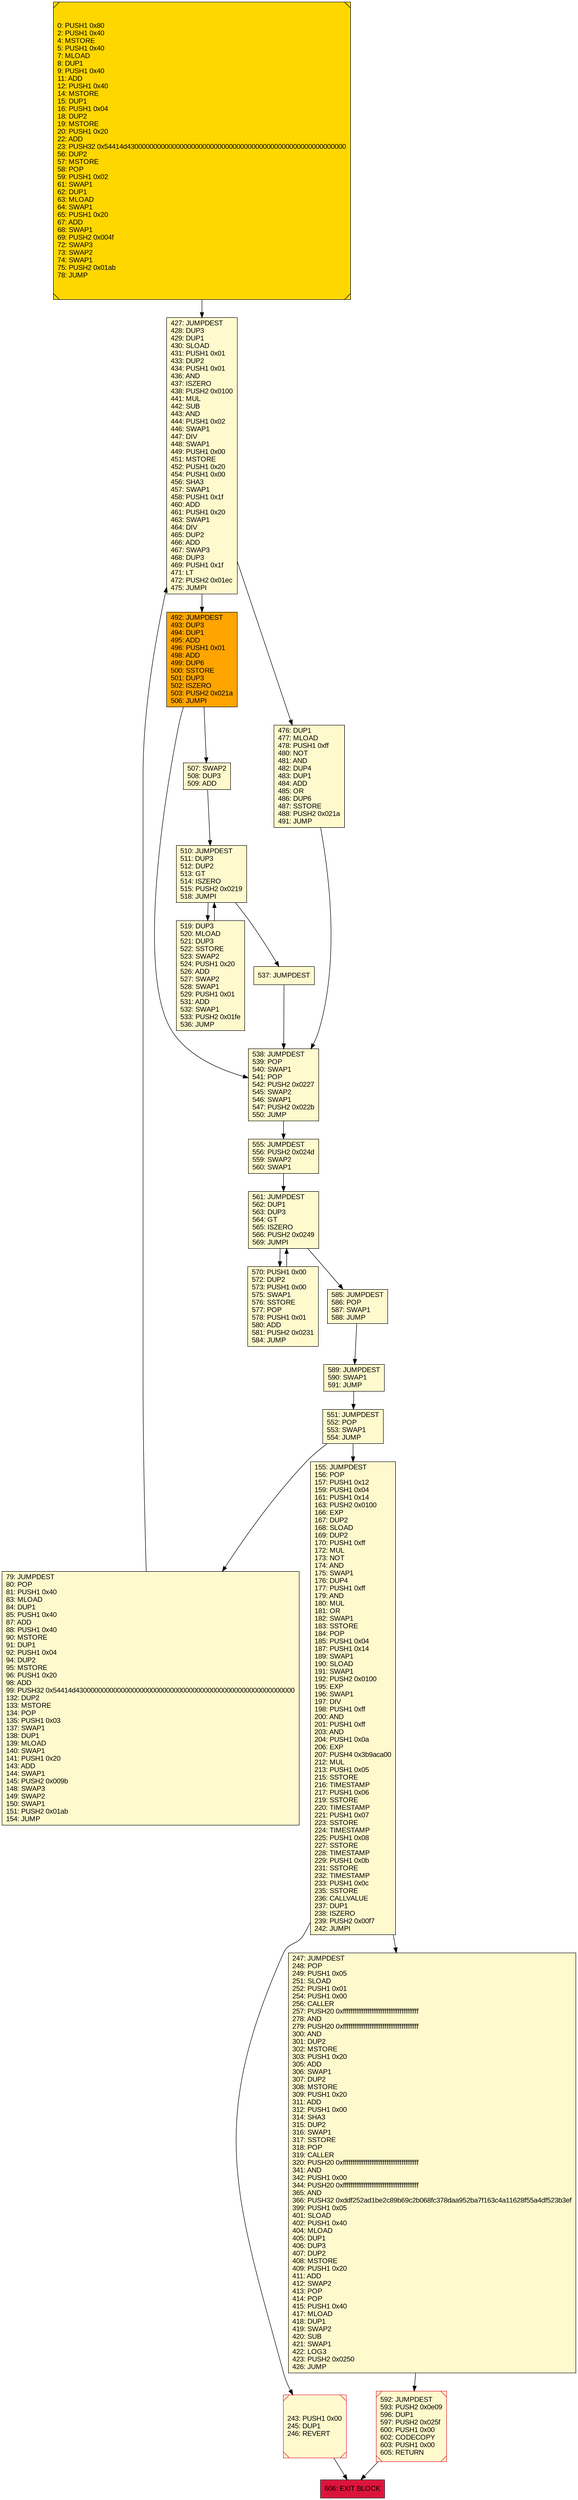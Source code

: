 digraph G {
bgcolor=transparent rankdir=UD;
node [shape=box style=filled color=black fillcolor=white fontname=arial fontcolor=black];
0 [label="0: PUSH1 0x80\l2: PUSH1 0x40\l4: MSTORE\l5: PUSH1 0x40\l7: MLOAD\l8: DUP1\l9: PUSH1 0x40\l11: ADD\l12: PUSH1 0x40\l14: MSTORE\l15: DUP1\l16: PUSH1 0x04\l18: DUP2\l19: MSTORE\l20: PUSH1 0x20\l22: ADD\l23: PUSH32 0x54414d4300000000000000000000000000000000000000000000000000000000\l56: DUP2\l57: MSTORE\l58: POP\l59: PUSH1 0x02\l61: SWAP1\l62: DUP1\l63: MLOAD\l64: SWAP1\l65: PUSH1 0x20\l67: ADD\l68: SWAP1\l69: PUSH2 0x004f\l72: SWAP3\l73: SWAP2\l74: SWAP1\l75: PUSH2 0x01ab\l78: JUMP\l" fillcolor=lemonchiffon shape=Msquare fillcolor=gold ];
561 [label="561: JUMPDEST\l562: DUP1\l563: DUP3\l564: GT\l565: ISZERO\l566: PUSH2 0x0249\l569: JUMPI\l" fillcolor=lemonchiffon ];
492 [label="492: JUMPDEST\l493: DUP3\l494: DUP1\l495: ADD\l496: PUSH1 0x01\l498: ADD\l499: DUP6\l500: SSTORE\l501: DUP3\l502: ISZERO\l503: PUSH2 0x021a\l506: JUMPI\l" fillcolor=orange ];
79 [label="79: JUMPDEST\l80: POP\l81: PUSH1 0x40\l83: MLOAD\l84: DUP1\l85: PUSH1 0x40\l87: ADD\l88: PUSH1 0x40\l90: MSTORE\l91: DUP1\l92: PUSH1 0x04\l94: DUP2\l95: MSTORE\l96: PUSH1 0x20\l98: ADD\l99: PUSH32 0x54414d4300000000000000000000000000000000000000000000000000000000\l132: DUP2\l133: MSTORE\l134: POP\l135: PUSH1 0x03\l137: SWAP1\l138: DUP1\l139: MLOAD\l140: SWAP1\l141: PUSH1 0x20\l143: ADD\l144: SWAP1\l145: PUSH2 0x009b\l148: SWAP3\l149: SWAP2\l150: SWAP1\l151: PUSH2 0x01ab\l154: JUMP\l" fillcolor=lemonchiffon ];
570 [label="570: PUSH1 0x00\l572: DUP2\l573: PUSH1 0x00\l575: SWAP1\l576: SSTORE\l577: POP\l578: PUSH1 0x01\l580: ADD\l581: PUSH2 0x0231\l584: JUMP\l" fillcolor=lemonchiffon ];
155 [label="155: JUMPDEST\l156: POP\l157: PUSH1 0x12\l159: PUSH1 0x04\l161: PUSH1 0x14\l163: PUSH2 0x0100\l166: EXP\l167: DUP2\l168: SLOAD\l169: DUP2\l170: PUSH1 0xff\l172: MUL\l173: NOT\l174: AND\l175: SWAP1\l176: DUP4\l177: PUSH1 0xff\l179: AND\l180: MUL\l181: OR\l182: SWAP1\l183: SSTORE\l184: POP\l185: PUSH1 0x04\l187: PUSH1 0x14\l189: SWAP1\l190: SLOAD\l191: SWAP1\l192: PUSH2 0x0100\l195: EXP\l196: SWAP1\l197: DIV\l198: PUSH1 0xff\l200: AND\l201: PUSH1 0xff\l203: AND\l204: PUSH1 0x0a\l206: EXP\l207: PUSH4 0x3b9aca00\l212: MUL\l213: PUSH1 0x05\l215: SSTORE\l216: TIMESTAMP\l217: PUSH1 0x06\l219: SSTORE\l220: TIMESTAMP\l221: PUSH1 0x07\l223: SSTORE\l224: TIMESTAMP\l225: PUSH1 0x08\l227: SSTORE\l228: TIMESTAMP\l229: PUSH1 0x0b\l231: SSTORE\l232: TIMESTAMP\l233: PUSH1 0x0c\l235: SSTORE\l236: CALLVALUE\l237: DUP1\l238: ISZERO\l239: PUSH2 0x00f7\l242: JUMPI\l" fillcolor=lemonchiffon ];
592 [label="592: JUMPDEST\l593: PUSH2 0x0e09\l596: DUP1\l597: PUSH2 0x025f\l600: PUSH1 0x00\l602: CODECOPY\l603: PUSH1 0x00\l605: RETURN\l" fillcolor=lemonchiffon shape=Msquare color=crimson ];
538 [label="538: JUMPDEST\l539: POP\l540: SWAP1\l541: POP\l542: PUSH2 0x0227\l545: SWAP2\l546: SWAP1\l547: PUSH2 0x022b\l550: JUMP\l" fillcolor=lemonchiffon ];
555 [label="555: JUMPDEST\l556: PUSH2 0x024d\l559: SWAP2\l560: SWAP1\l" fillcolor=lemonchiffon ];
243 [label="243: PUSH1 0x00\l245: DUP1\l246: REVERT\l" fillcolor=lemonchiffon shape=Msquare color=crimson ];
537 [label="537: JUMPDEST\l" fillcolor=lemonchiffon ];
519 [label="519: DUP3\l520: MLOAD\l521: DUP3\l522: SSTORE\l523: SWAP2\l524: PUSH1 0x20\l526: ADD\l527: SWAP2\l528: SWAP1\l529: PUSH1 0x01\l531: ADD\l532: SWAP1\l533: PUSH2 0x01fe\l536: JUMP\l" fillcolor=lemonchiffon ];
551 [label="551: JUMPDEST\l552: POP\l553: SWAP1\l554: JUMP\l" fillcolor=lemonchiffon ];
507 [label="507: SWAP2\l508: DUP3\l509: ADD\l" fillcolor=lemonchiffon ];
589 [label="589: JUMPDEST\l590: SWAP1\l591: JUMP\l" fillcolor=lemonchiffon ];
247 [label="247: JUMPDEST\l248: POP\l249: PUSH1 0x05\l251: SLOAD\l252: PUSH1 0x01\l254: PUSH1 0x00\l256: CALLER\l257: PUSH20 0xffffffffffffffffffffffffffffffffffffffff\l278: AND\l279: PUSH20 0xffffffffffffffffffffffffffffffffffffffff\l300: AND\l301: DUP2\l302: MSTORE\l303: PUSH1 0x20\l305: ADD\l306: SWAP1\l307: DUP2\l308: MSTORE\l309: PUSH1 0x20\l311: ADD\l312: PUSH1 0x00\l314: SHA3\l315: DUP2\l316: SWAP1\l317: SSTORE\l318: POP\l319: CALLER\l320: PUSH20 0xffffffffffffffffffffffffffffffffffffffff\l341: AND\l342: PUSH1 0x00\l344: PUSH20 0xffffffffffffffffffffffffffffffffffffffff\l365: AND\l366: PUSH32 0xddf252ad1be2c89b69c2b068fc378daa952ba7f163c4a11628f55a4df523b3ef\l399: PUSH1 0x05\l401: SLOAD\l402: PUSH1 0x40\l404: MLOAD\l405: DUP1\l406: DUP3\l407: DUP2\l408: MSTORE\l409: PUSH1 0x20\l411: ADD\l412: SWAP2\l413: POP\l414: POP\l415: PUSH1 0x40\l417: MLOAD\l418: DUP1\l419: SWAP2\l420: SUB\l421: SWAP1\l422: LOG3\l423: PUSH2 0x0250\l426: JUMP\l" fillcolor=lemonchiffon ];
585 [label="585: JUMPDEST\l586: POP\l587: SWAP1\l588: JUMP\l" fillcolor=lemonchiffon ];
476 [label="476: DUP1\l477: MLOAD\l478: PUSH1 0xff\l480: NOT\l481: AND\l482: DUP4\l483: DUP1\l484: ADD\l485: OR\l486: DUP6\l487: SSTORE\l488: PUSH2 0x021a\l491: JUMP\l" fillcolor=lemonchiffon ];
510 [label="510: JUMPDEST\l511: DUP3\l512: DUP2\l513: GT\l514: ISZERO\l515: PUSH2 0x0219\l518: JUMPI\l" fillcolor=lemonchiffon ];
427 [label="427: JUMPDEST\l428: DUP3\l429: DUP1\l430: SLOAD\l431: PUSH1 0x01\l433: DUP2\l434: PUSH1 0x01\l436: AND\l437: ISZERO\l438: PUSH2 0x0100\l441: MUL\l442: SUB\l443: AND\l444: PUSH1 0x02\l446: SWAP1\l447: DIV\l448: SWAP1\l449: PUSH1 0x00\l451: MSTORE\l452: PUSH1 0x20\l454: PUSH1 0x00\l456: SHA3\l457: SWAP1\l458: PUSH1 0x1f\l460: ADD\l461: PUSH1 0x20\l463: SWAP1\l464: DIV\l465: DUP2\l466: ADD\l467: SWAP3\l468: DUP3\l469: PUSH1 0x1f\l471: LT\l472: PUSH2 0x01ec\l475: JUMPI\l" fillcolor=lemonchiffon ];
606 [label="606: EXIT BLOCK\l" fillcolor=crimson ];
510 -> 537;
243 -> 606;
589 -> 551;
551 -> 79;
555 -> 561;
476 -> 538;
79 -> 427;
427 -> 492;
537 -> 538;
551 -> 155;
492 -> 507;
585 -> 589;
427 -> 476;
507 -> 510;
510 -> 519;
519 -> 510;
561 -> 570;
570 -> 561;
492 -> 538;
592 -> 606;
155 -> 247;
247 -> 592;
561 -> 585;
0 -> 427;
155 -> 243;
538 -> 555;
}